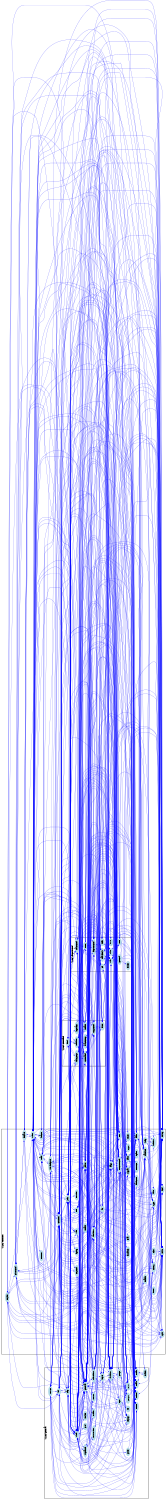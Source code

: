 /* ------------------------------------------------------------ */
/* created with bunch v3 */
/* Objective Function value = 1.0*/
/* ------------------------------------------------------------ */

digraph G {
size= "10,10";
rotate = 90;
subgraph cluster0 {
label = "(SS-L2):general";
color = black;
style = bold;

"signames"[label="signames",shape=ellipse,color=lightblue,fontcolor=black,style=filled];
"newversion"[label="newversion",shape=ellipse,color=lightblue,fontcolor=black,style=filled];
"endian"[label="endian",shape=ellipse,color=lightblue,fontcolor=black,style=filled];
"errno"[label="errno",shape=ellipse,color=lightblue,fontcolor=black,style=filled];
"source"[label="source",shape=ellipse,color=lightblue,fontcolor=black,style=filled];
"kill"[label="kill",shape=ellipse,color=lightblue,fontcolor=black,style=filled];
"trap"[label="trap",shape=ellipse,color=lightblue,fontcolor=black,style=filled];
"pwd"[label="pwd",shape=ellipse,color=lightblue,fontcolor=black,style=filled];
"shell"[label="shell",shape=ellipse,color=lightblue,fontcolor=black,style=filled];
"socket"[label="socket",shape=ellipse,color=lightblue,fontcolor=black,style=filled];
"let"[label="let",shape=ellipse,color=lightblue,fontcolor=black,style=filled];
"expr"[label="expr",shape=ellipse,color=lightblue,fontcolor=black,style=filled];
"setjmp"[label="setjmp",shape=ellipse,color=lightblue,fontcolor=black,style=filled];
"return"[label="return",shape=ellipse,color=lightblue,fontcolor=black,style=filled];
"break"[label="break",shape=ellipse,color=lightblue,fontcolor=black,style=filled];
"builtin"[label="builtin",shape=ellipse,color=lightblue,fontcolor=black,style=filled];
"getopt"[label="getopt",shape=ellipse,color=lightblue,fontcolor=black,style=filled];
"getopts"[label="getopts",shape=ellipse,color=lightblue,fontcolor=black,style=filled];
"general"[label="general",shape=ellipse,color=lightblue,fontcolor=black,style=filled];
"error"[label="error",shape=ellipse,color=lightblue,fontcolor=black,style=filled];
"stdlib"[label="stdlib",shape=ellipse,color=lightblue,fontcolor=black,style=filled];
"input"[label="input",shape=ellipse,color=lightblue,fontcolor=black,style=filled];
"variables"[label="variables",shape=ellipse,color=lightblue,fontcolor=black,style=filled];
"mkbuiltins"[label="mkbuiltins",shape=ellipse,color=lightblue,fontcolor=black,style=filled];
"unistd"[label="unistd",shape=ellipse,color=lightblue,fontcolor=black,style=filled];
"psize"[label="psize",shape=ellipse,color=lightblue,fontcolor=black,style=filled];
}
subgraph cluster1 {
label = "(SS-L2):dispose_cmd";
color = black;
style = bold;

"make_cmd"[label="make_cmd",shape=ellipse,color=lightblue,fontcolor=black,style=filled];
"exec"[label="exec",shape=ellipse,color=lightblue,fontcolor=black,style=filled];
"tilde"[label="tilde",shape=ellipse,color=lightblue,fontcolor=black,style=filled];
"cd"[label="cd",shape=ellipse,color=lightblue,fontcolor=black,style=filled];
"dispose_cmd"[label="dispose_cmd",shape=ellipse,color=lightblue,fontcolor=black,style=filled];
"shift"[label="shift",shape=ellipse,color=lightblue,fontcolor=black,style=filled];
"test"[label="test",shape=ellipse,color=lightblue,fontcolor=black,style=filled];
"stat"[label="stat",shape=ellipse,color=lightblue,fontcolor=black,style=filled];
"dirent"[label="dirent",shape=ellipse,color=lightblue,fontcolor=black,style=filled];
"getcwd"[label="getcwd",shape=ellipse,color=lightblue,fontcolor=black,style=filled];
"mailcheck"[label="mailcheck",shape=ellipse,color=lightblue,fontcolor=black,style=filled];
"time"[label="time",shape=ellipse,color=lightblue,fontcolor=black,style=filled];
}
subgraph cluster2 {
label = "(SS-L2):common";
color = black;
style = bold;

"fcntl"[label="fcntl",shape=ellipse,color=lightblue,fontcolor=black,style=filled];
"nojobs"[label="nojobs",shape=ellipse,color=lightblue,fontcolor=black,style=filled];
"print_cmd"[label="print_cmd",shape=ellipse,color=lightblue,fontcolor=black,style=filled];
"declare"[label="declare",shape=ellipse,color=lightblue,fontcolor=black,style=filled];
"read"[label="read",shape=ellipse,color=lightblue,fontcolor=black,style=filled];
"jobs"[label="jobs",shape=ellipse,color=lightblue,fontcolor=black,style=filled];
"wait"[label="wait",shape=ellipse,color=lightblue,fontcolor=black,style=filled];
"unwind_prot"[label="unwind_prot",shape=ellipse,color=lightblue,fontcolor=black,style=filled];
"termios"[label="termios",shape=ellipse,color=lightblue,fontcolor=black,style=filled];
"fg_bg"[label="fg_bg",shape=ellipse,color=lightblue,fontcolor=black,style=filled];
"siglist"[label="siglist",shape=ellipse,color=lightblue,fontcolor=black,style=filled];
"signal"[label="signal",shape=ellipse,color=lightblue,fontcolor=black,style=filled];
"braces"[label="braces",shape=ellipse,color=lightblue,fontcolor=black,style=filled];
"eval"[label="eval",shape=ellipse,color=lightblue,fontcolor=black,style=filled];
"externs"[label="externs",shape=ellipse,color=lightblue,fontcolor=black,style=filled];
"subst"[label="subst",shape=ellipse,color=lightblue,fontcolor=black,style=filled];
"fnmatch"[label="fnmatch",shape=ellipse,color=lightblue,fontcolor=black,style=filled];
"exit"[label="exit",shape=ellipse,color=lightblue,fontcolor=black,style=filled];
"parse"[label="parse",shape=ellipse,color=lightblue,fontcolor=black,style=filled];
"flags"[label="flags",shape=ellipse,color=lightblue,fontcolor=black,style=filled];
"set"[label="set",shape=ellipse,color=lightblue,fontcolor=black,style=filled];
"type"[label="type",shape=ellipse,color=lightblue,fontcolor=black,style=filled];
"alias"[label="alias",shape=ellipse,color=lightblue,fontcolor=black,style=filled];
"bashline"[label="bashline",shape=ellipse,color=lightblue,fontcolor=black,style=filled];
"execute_cmd"[label="execute_cmd",shape=ellipse,color=lightblue,fontcolor=black,style=filled];
"ctype"[label="ctype",shape=ellipse,color=lightblue,fontcolor=black,style=filled];
"fc"[label="fc",shape=ellipse,color=lightblue,fontcolor=black,style=filled];
"quit"[label="quit",shape=ellipse,color=lightblue,fontcolor=black,style=filled];
"bashhist"[label="bashhist",shape=ellipse,color=lightblue,fontcolor=black,style=filled];
"history"[label="history",shape=ellipse,color=lightblue,fontcolor=black,style=filled];
"string"[label="string",shape=ellipse,color=lightblue,fontcolor=black,style=filled];
"umask"[label="umask",shape=ellipse,color=lightblue,fontcolor=black,style=filled];
"common"[label="common",shape=ellipse,color=lightblue,fontcolor=black,style=filled];
"suspend"[label="suspend",shape=ellipse,color=lightblue,fontcolor=black,style=filled];
"resource"[label="resource",shape=ellipse,color=lightblue,fontcolor=black,style=filled];
"ulimit"[label="ulimit",shape=ellipse,color=lightblue,fontcolor=black,style=filled];
"hashcom"[label="hashcom",shape=ellipse,color=lightblue,fontcolor=black,style=filled];
"hash"[label="hash",shape=ellipse,color=lightblue,fontcolor=black,style=filled];
"echo"[label="echo",shape=ellipse,color=lightblue,fontcolor=black,style=filled];
"stdio"[label="stdio",shape=ellipse,color=lightblue,fontcolor=black,style=filled];
"times"[label="times",shape=ellipse,color=lightblue,fontcolor=black,style=filled];
"enable"[label="enable",shape=ellipse,color=lightblue,fontcolor=black,style=filled];
"builtins"[label="builtins",shape=ellipse,color=lightblue,fontcolor=black,style=filled];
"help"[label="help",shape=ellipse,color=lightblue,fontcolor=black,style=filled];
"libio"[label="libio",shape=ellipse,color=lightblue,fontcolor=black,style=filled];
}
subgraph cluster3 {
label = "(SS-L2):command";
color = black;
style = bold;

"keymaps"[label="keymaps",shape=ellipse,color=lightblue,fontcolor=black,style=filled];
"bind"[label="bind",shape=ellipse,color=lightblue,fontcolor=black,style=filled];
"readline"[label="readline",shape=ellipse,color=lightblue,fontcolor=black,style=filled];
"bracecomp"[label="bracecomp",shape=ellipse,color=lightblue,fontcolor=black,style=filled];
"bashgetopt"[label="bashgetopt",shape=ellipse,color=lightblue,fontcolor=black,style=filled];
"setattr"[label="setattr",shape=ellipse,color=lightblue,fontcolor=black,style=filled];
"bison"[label="bison",shape=ellipse,color=lightblue,fontcolor=black,style=filled];
"command"[label="command",shape=ellipse,color=lightblue,fontcolor=black,style=filled];
"copy_cmd"[label="copy_cmd",shape=ellipse,color=lightblue,fontcolor=black,style=filled];
}
"endian" -> "string" [color=blue,font=6];
"endian" -> "signames" [color=blue,font=6];
"endian" -> "stdio" [color=blue,font=6];
"stat" -> "source" [color=blue,font=6];
"stat" -> "mkbuiltins" [color=blue,font=6];
"stat" -> "bashline" [color=blue,font=6];
"stat" -> "getcwd" [color=blue,font=6];
"stat" -> "execute_cmd" [color=blue,font=6];
"stat" -> "shell" [color=blue,font=6];
"stat" -> "history" [color=blue,font=6];
"stat" -> "test" [color=blue,font=6];
"stat" -> "input" [color=blue,font=6];
"stat" -> "mailcheck" [color=blue,font=6];
"stat" -> "newversion" [color=blue,font=6];
"stat" -> "bashhist" [color=blue,font=6];
"nojobs" -> "fcntl" [color=blue,font=6];
"nojobs" -> "print_cmd" [color=blue,font=6];
"nojobs" -> "general" [color=blue,font=6];
"nojobs" -> "unistd" [color=blue,font=6];
"nojobs" -> "jobs" [color=blue,font=6];
"nojobs" -> "wait" [color=blue,font=6];
"nojobs" -> "execute_cmd" [color=blue,font=6];
"nojobs" -> "string" [color=blue,font=6];
"nojobs" -> "kill" [color=blue,font=6];
"nojobs" -> "signal" [color=blue,font=6];
"nojobs" -> "subst" [color=blue,font=6];
"declare" -> "general" [color=blue,font=6];
"declare" -> "string" [color=blue,font=6];
"declare" -> "print_cmd" [color=blue,font=6];
"declare" -> "common" [color=blue,font=6];
"declare" -> "subst" [color=blue,font=6];
"declare" -> "stdlib" [color=blue,font=6];
"declare" -> "stdio" [color=blue,font=6];
"declare" -> "variables" [color=blue,font=6];
"return" -> "setjmp" [color=blue,font=6];
"return" -> "common" [color=blue,font=6];
"break" -> "execute_cmd" [color=blue,font=6];
"break" -> "common" [color=blue,font=6];
"break" -> "builtin" [color=blue,font=6];
"subst" -> "eval" [color=blue,font=6];
"subst" -> "bashline" [color=blue,font=6];
"subst" -> "readline" [color=blue,font=6];
"subst" -> "declare" [color=blue,font=6];
"subst" -> "bind" [color=blue,font=6];
"subst" -> "stdio" [color=blue,font=6];
"subst" -> "shell" [color=blue,font=6];
"subst" -> "dispose_cmd" [color=blue,font=6];
"subst" -> "unistd" [color=blue,font=6];
"subst" -> "tilde" [color=blue,font=6];
"subst" -> "getopts" [color=blue,font=6];
"subst" -> "fnmatch" [color=blue,font=6];
"subst" -> "execute_cmd" [color=blue,font=6];
"subst" -> "string" [color=blue,font=6];
"subst" -> "history" [color=blue,font=6];
"subst" -> "command" [color=blue,font=6];
"subst" -> "make_cmd" [color=blue,font=6];
"subst" -> "setjmp" [color=blue,font=6];
"subst" -> "variables" [color=blue,font=6];
"subst" -> "signal" [color=blue,font=6];
"subst" -> "flags" [color=blue,font=6];
"subst" -> "parse" [color=blue,font=6];
"subst" -> "kill" [color=blue,font=6];
"subst" -> "read" [color=blue,font=6];
"subst" -> "common" [color=blue,font=6];
"subst" -> "jobs" [color=blue,font=6];
"subst" -> "mailcheck" [color=blue,font=6];
"subst" -> "set" [color=blue,font=6];
"subst" -> "break" [color=blue,font=6];
"subst" -> "getopt" [color=blue,font=6];
"subst" -> "error" [color=blue,font=6];
"subst" -> "braces" [color=blue,font=6];
"subst" -> "trap" [color=blue,font=6];
"subst" -> "externs" [color=blue,font=6];
"subst" -> "bashhist" [color=blue,font=6];
"subst" -> "copy_cmd" [color=blue,font=6];
"subst" -> "general" [color=blue,font=6];
"subst" -> "alias" [color=blue,font=6];
"subst" -> "expr" [color=blue,font=6];
"subst" -> "hash" [color=blue,font=6];
"subst" -> "stdlib" [color=blue,font=6];
"subst" -> "errno" [color=blue,font=6];
"subst" -> "setattr" [color=blue,font=6];
"fg_bg" -> "jobs" [color=blue,font=6];
"fg_bg" -> "common" [color=blue,font=6];
"fg_bg" -> "signal" [color=blue,font=6];
"bracecomp" -> "readline" [color=blue,font=6];
"bracecomp" -> "general" [color=blue,font=6];
"bracecomp" -> "string" [color=blue,font=6];
"bracecomp" -> "stdlib" [color=blue,font=6];
"echo" -> "string" [color=blue,font=6];
"echo" -> "stdio" [color=blue,font=6];
"bison" -> "stdio" [color=blue,font=6];
"bison" -> "general" [color=blue,font=6];
"bison" -> "command" [color=blue,font=6];
"bison" -> "parse" [color=blue,font=6];
"bison" -> "alias" [color=blue,font=6];
"bison" -> "shell" [color=blue,font=6];
"bison" -> "kill" [color=blue,font=6];
"bison" -> "copy_cmd" [color=blue,font=6];
"bison" -> "make_cmd" [color=blue,font=6];
"bison" -> "stdlib" [color=blue,font=6];
"signal" -> "general" [color=blue,font=6];
"signal" -> "siglist" [color=blue,font=6];
"expr" -> "stdio" [color=blue,font=6];
"expr" -> "general" [color=blue,font=6];
"expr" -> "break" [color=blue,font=6];
"expr" -> "let" [color=blue,font=6];
"expr" -> "setjmp" [color=blue,font=6];
"expr" -> "string" [color=blue,font=6];
"expr" -> "shell" [color=blue,font=6];
"expr" -> "error" [color=blue,font=6];
"expr" -> "subst" [color=blue,font=6];
"expr" -> "stdlib" [color=blue,font=6];
"expr" -> "variables" [color=blue,font=6];
"getcwd" -> "string" [color=blue,font=6];
"getcwd" -> "errno" [color=blue,font=6];
"getcwd" -> "stat" [color=blue,font=6];
"getcwd" -> "stdlib" [color=blue,font=6];
"getcwd" -> "dirent" [color=blue,font=6];
"trap" -> "read" [color=blue,font=6];
"trap" -> "stdio" [color=blue,font=6];
"trap" -> "general" [color=blue,font=6];
"trap" -> "quit" [color=blue,font=6];
"trap" -> "setjmp" [color=blue,font=6];
"trap" -> "alias" [color=blue,font=6];
"trap" -> "string" [color=blue,font=6];
"trap" -> "shell" [color=blue,font=6];
"trap" -> "common" [color=blue,font=6];
"trap" -> "kill" [color=blue,font=6];
"trap" -> "signames" [color=blue,font=6];
"trap" -> "error" [color=blue,font=6];
"trap" -> "signal" [color=blue,font=6];
"trap" -> "stdlib" [color=blue,font=6];
"bashgetopt" -> "jobs" [color=blue,font=6];
"bashgetopt" -> "string" [color=blue,font=6];
"bashgetopt" -> "common" [color=blue,font=6];
"bashgetopt" -> "setattr" [color=blue,font=6];
"bashgetopt" -> "command" [color=blue,font=6];
"bashgetopt" -> "bind" [color=blue,font=6];
"bashgetopt" -> "set" [color=blue,font=6];
"braces" -> "general" [color=blue,font=6];
"braces" -> "string" [color=blue,font=6];
"braces" -> "subst" [color=blue,font=6];
"braces" -> "stdlib" [color=blue,font=6];
"exit" -> "stdio" [color=blue,font=6];
"exit" -> "break" [color=blue,font=6];
"exit" -> "parse" [color=blue,font=6];
"exit" -> "jobs" [color=blue,font=6];
"exit" -> "alias" [color=blue,font=6];
"exit" -> "execute_cmd" [color=blue,font=6];
"exit" -> "setjmp" [color=blue,font=6];
"exit" -> "shell" [color=blue,font=6];
"exit" -> "common" [color=blue,font=6];
"flags" -> "jobs" [color=blue,font=6];
"flags" -> "unistd" [color=blue,font=6];
"flags" -> "general" [color=blue,font=6];
"flags" -> "execute_cmd" [color=blue,font=6];
"flags" -> "shell" [color=blue,font=6];
"flags" -> "subst" [color=blue,font=6];
"flags" -> "variables" [color=blue,font=6];
"flags" -> "set" [color=blue,font=6];
"copy_cmd" -> "general" [color=blue,font=6];
"copy_cmd" -> "exec" [color=blue,font=6];
"copy_cmd" -> "command" [color=blue,font=6];
"copy_cmd" -> "jobs" [color=blue,font=6];
"copy_cmd" -> "execute_cmd" [color=blue,font=6];
"copy_cmd" -> "string" [color=blue,font=6];
"copy_cmd" -> "common" [color=blue,font=6];
"copy_cmd" -> "bison" [color=blue,font=6];
"copy_cmd" -> "subst" [color=blue,font=6];
"copy_cmd" -> "variables" [color=blue,font=6];
"execute_cmd" -> "eval" [color=blue,font=6];
"execute_cmd" -> "bashline" [color=blue,font=6];
"execute_cmd" -> "input" [color=blue,font=6];
"execute_cmd" -> "unwind_prot" [color=blue,font=6];
"execute_cmd" -> "exit" [color=blue,font=6];
"execute_cmd" -> "stdio" [color=blue,font=6];
"execute_cmd" -> "shell" [color=blue,font=6];
"execute_cmd" -> "dispose_cmd" [color=blue,font=6];
"execute_cmd" -> "tilde" [color=blue,font=6];
"execute_cmd" -> "unistd" [color=blue,font=6];
"execute_cmd" -> "test" [color=blue,font=6];
"execute_cmd" -> "fnmatch" [color=blue,font=6];
"execute_cmd" -> "string" [color=blue,font=6];
"execute_cmd" -> "command" [color=blue,font=6];
"execute_cmd" -> "make_cmd" [color=blue,font=6];
"execute_cmd" -> "setjmp" [color=blue,font=6];
"execute_cmd" -> "variables" [color=blue,font=6];
"execute_cmd" -> "quit" [color=blue,font=6];
"execute_cmd" -> "signal" [color=blue,font=6];
"execute_cmd" -> "flags" [color=blue,font=6];
"execute_cmd" -> "kill" [color=blue,font=6];
"execute_cmd" -> "read" [color=blue,font=6];
"execute_cmd" -> "source" [color=blue,font=6];
"execute_cmd" -> "common" [color=blue,font=6];
"execute_cmd" -> "subst" [color=blue,font=6];
"execute_cmd" -> "jobs" [color=blue,font=6];
"execute_cmd" -> "mailcheck" [color=blue,font=6];
"execute_cmd" -> "break" [color=blue,font=6];
"execute_cmd" -> "error" [color=blue,font=6];
"execute_cmd" -> "exec" [color=blue,font=6];
"execute_cmd" -> "trap" [color=blue,font=6];
"execute_cmd" -> "resource" [color=blue,font=6];
"execute_cmd" -> "copy_cmd" [color=blue,font=6];
"execute_cmd" -> "general" [color=blue,font=6];
"execute_cmd" -> "libio" [color=blue,font=6];
"execute_cmd" -> "alias" [color=blue,font=6];
"execute_cmd" -> "ulimit" [color=blue,font=6];
"execute_cmd" -> "hash" [color=blue,font=6];
"execute_cmd" -> "stdlib" [color=blue,font=6];
"execute_cmd" -> "print_cmd" [color=blue,font=6];
"execute_cmd" -> "nojobs" [color=blue,font=6];
"execute_cmd" -> "errno" [color=blue,font=6];
"execute_cmd" -> "stat" [color=blue,font=6];
"execute_cmd" -> "return" [color=blue,font=6];
"execute_cmd" -> "ctype" [color=blue,font=6];
"execute_cmd" -> "fcntl" [color=blue,font=6];
"execute_cmd" -> "type" [color=blue,font=6];
"psize" -> "unistd" [color=blue,font=6];
"psize" -> "stdlib" [color=blue,font=6];
"psize" -> "stdio" [color=blue,font=6];
"make_cmd" -> "general" [color=blue,font=6];
"make_cmd" -> "cd" [color=blue,font=6];
"make_cmd" -> "exec" [color=blue,font=6];
"make_cmd" -> "parse" [color=blue,font=6];
"make_cmd" -> "execute_cmd" [color=blue,font=6];
"make_cmd" -> "string" [color=blue,font=6];
"make_cmd" -> "shell" [color=blue,font=6];
"make_cmd" -> "error" [color=blue,font=6];
"make_cmd" -> "copy_cmd" [color=blue,font=6];
"make_cmd" -> "bison" [color=blue,font=6];
"make_cmd" -> "subst" [color=blue,font=6];
"make_cmd" -> "stdlib" [color=blue,font=6];
"make_cmd" -> "variables" [color=blue,font=6];
"signames" -> "endian" [color=blue,font=6];
"signames" -> "stdlib" [color=blue,font=6];
"signames" -> "stdio" [color=blue,font=6];
"signames" -> "newversion" [color=blue,font=6];
"common" -> "eval" [color=blue,font=6];
"common" -> "bashline" [color=blue,font=6];
"common" -> "input" [color=blue,font=6];
"common" -> "unwind_prot" [color=blue,font=6];
"common" -> "exit" [color=blue,font=6];
"common" -> "wait" [color=blue,font=6];
"common" -> "stdio" [color=blue,font=6];
"common" -> "shell" [color=blue,font=6];
"common" -> "dispose_cmd" [color=blue,font=6];
"common" -> "enable" [color=blue,font=6];
"common" -> "execute_cmd" [color=blue,font=6];
"common" -> "string" [color=blue,font=6];
"common" -> "history" [color=blue,font=6];
"common" -> "command" [color=blue,font=6];
"common" -> "fg_bg" [color=blue,font=6];
"common" -> "setjmp" [color=blue,font=6];
"common" -> "variables" [color=blue,font=6];
"common" -> "quit" [color=blue,font=6];
"common" -> "flags" [color=blue,font=6];
"common" -> "parse" [color=blue,font=6];
"common" -> "builtin" [color=blue,font=6];
"common" -> "kill" [color=blue,font=6];
"common" -> "read" [color=blue,font=6];
"common" -> "source" [color=blue,font=6];
"common" -> "subst" [color=blue,font=6];
"common" -> "bashgetopt" [color=blue,font=6];
"common" -> "jobs" [color=blue,font=6];
"common" -> "set" [color=blue,font=6];
"common" -> "break" [color=blue,font=6];
"common" -> "error" [color=blue,font=6];
"common" -> "suspend" [color=blue,font=6];
"common" -> "shift" [color=blue,font=6];
"common" -> "trap" [color=blue,font=6];
"common" -> "bashhist" [color=blue,font=6];
"common" -> "copy_cmd" [color=blue,font=6];
"common" -> "cd" [color=blue,font=6];
"common" -> "fc" [color=blue,font=6];
"common" -> "hashcom" [color=blue,font=6];
"common" -> "general" [color=blue,font=6];
"common" -> "alias" [color=blue,font=6];
"common" -> "ulimit" [color=blue,font=6];
"common" -> "umask" [color=blue,font=6];
"common" -> "hash" [color=blue,font=6];
"common" -> "print_cmd" [color=blue,font=6];
"common" -> "stdlib" [color=blue,font=6];
"common" -> "return" [color=blue,font=6];
"common" -> "builtins" [color=blue,font=6];
"common" -> "setattr" [color=blue,font=6];
"common" -> "type" [color=blue,font=6];
"print_cmd" -> "unwind_prot" [color=blue,font=6];
"print_cmd" -> "stdio" [color=blue,font=6];
"print_cmd" -> "general" [color=blue,font=6];
"print_cmd" -> "declare" [color=blue,font=6];
"print_cmd" -> "execute_cmd" [color=blue,font=6];
"print_cmd" -> "string" [color=blue,font=6];
"print_cmd" -> "common" [color=blue,font=6];
"print_cmd" -> "type" [color=blue,font=6];
"print_cmd" -> "error" [color=blue,font=6];
"print_cmd" -> "stdlib" [color=blue,font=6];
"print_cmd" -> "variables" [color=blue,font=6];
"suspend" -> "jobs" [color=blue,font=6];
"suspend" -> "general" [color=blue,font=6];
"suspend" -> "string" [color=blue,font=6];
"suspend" -> "shell" [color=blue,font=6];
"suspend" -> "common" [color=blue,font=6];
"suspend" -> "signal" [color=blue,font=6];
"set" -> "stdio" [color=blue,font=6];
"set" -> "general" [color=blue,font=6];
"set" -> "flags" [color=blue,font=6];
"set" -> "readline" [color=blue,font=6];
"set" -> "parse" [color=blue,font=6];
"set" -> "alias" [color=blue,font=6];
"set" -> "string" [color=blue,font=6];
"set" -> "shell" [color=blue,font=6];
"set" -> "common" [color=blue,font=6];
"set" -> "bind" [color=blue,font=6];
"set" -> "kill" [color=blue,font=6];
"set" -> "subst" [color=blue,font=6];
"set" -> "stdlib" [color=blue,font=6];
"set" -> "bashgetopt" [color=blue,font=6];
"set" -> "variables" [color=blue,font=6];
"newversion" -> "string" [color=blue,font=6];
"newversion" -> "stdlib" [color=blue,font=6];
"newversion" -> "stdio" [color=blue,font=6];
"newversion" -> "signames" [color=blue,font=6];
"cd" -> "stdio" [color=blue,font=6];
"cd" -> "errno" [color=blue,font=6];
"cd" -> "general" [color=blue,font=6];
"cd" -> "flags" [color=blue,font=6];
"cd" -> "unistd" [color=blue,font=6];
"cd" -> "string" [color=blue,font=6];
"cd" -> "common" [color=blue,font=6];
"cd" -> "make_cmd" [color=blue,font=6];
"cd" -> "error" [color=blue,font=6];
"cd" -> "stdlib" [color=blue,font=6];
"cd" -> "tilde" [color=blue,font=6];
"cd" -> "dispose_cmd" [color=blue,font=6];
"cd" -> "variables" [color=blue,font=6];
"kill" -> "stdio" [color=blue,font=6];
"kill" -> "errno" [color=blue,font=6];
"kill" -> "general" [color=blue,font=6];
"kill" -> "jobs" [color=blue,font=6];
"kill" -> "alias" [color=blue,font=6];
"kill" -> "string" [color=blue,font=6];
"kill" -> "common" [color=blue,font=6];
"kill" -> "signal" [color=blue,font=6];
"kill" -> "subst" [color=blue,font=6];
"kill" -> "stdlib" [color=blue,font=6];
"kill" -> "set" [color=blue,font=6];
"kill" -> "trap" [color=blue,font=6];
"kill" -> "variables" [color=blue,font=6];
"dispose_cmd" -> "shift" [color=blue,font=6];
"dispose_cmd" -> "cd" [color=blue,font=6];
"dispose_cmd" -> "exec" [color=blue,font=6];
"dispose_cmd" -> "parse" [color=blue,font=6];
"dispose_cmd" -> "bashline" [color=blue,font=6];
"dispose_cmd" -> "jobs" [color=blue,font=6];
"dispose_cmd" -> "execute_cmd" [color=blue,font=6];
"dispose_cmd" -> "shell" [color=blue,font=6];
"dispose_cmd" -> "common" [color=blue,font=6];
"dispose_cmd" -> "error" [color=blue,font=6];
"dispose_cmd" -> "subst" [color=blue,font=6];
"dispose_cmd" -> "stdlib" [color=blue,font=6];
"dispose_cmd" -> "mailcheck" [color=blue,font=6];
"dispose_cmd" -> "variables" [color=blue,font=6];
"enable" -> "string" [color=blue,font=6];
"enable" -> "common" [color=blue,font=6];
"enable" -> "stdio" [color=blue,font=6];
"enable" -> "builtins" [color=blue,font=6];
"wait" -> "jobs" [color=blue,font=6];
"wait" -> "general" [color=blue,font=6];
"wait" -> "unwind_prot" [color=blue,font=6];
"wait" -> "common" [color=blue,font=6];
"wait" -> "stdlib" [color=blue,font=6];
"wait" -> "signal" [color=blue,font=6];
"wait" -> "read" [color=blue,font=6];
"help" -> "quit" [color=blue,font=6];
"help" -> "string" [color=blue,font=6];
"help" -> "shell" [color=blue,font=6];
"help" -> "libio" [color=blue,font=6];
"help" -> "stdio" [color=blue,font=6];
"help" -> "builtins" [color=blue,font=6];
"general" -> "bashline" [color=blue,font=6];
"general" -> "input" [color=blue,font=6];
"general" -> "declare" [color=blue,font=6];
"general" -> "bind" [color=blue,font=6];
"general" -> "stdio" [color=blue,font=6];
"general" -> "wait" [color=blue,font=6];
"general" -> "shell" [color=blue,font=6];
"general" -> "unistd" [color=blue,font=6];
"general" -> "tilde" [color=blue,font=6];
"general" -> "test" [color=blue,font=6];
"general" -> "mkbuiltins" [color=blue,font=6];
"general" -> "execute_cmd" [color=blue,font=6];
"general" -> "string" [color=blue,font=6];
"general" -> "make_cmd" [color=blue,font=6];
"general" -> "variables" [color=blue,font=6];
"general" -> "signal" [color=blue,font=6];
"general" -> "parse" [color=blue,font=6];
"general" -> "kill" [color=blue,font=6];
"general" -> "read" [color=blue,font=6];
"general" -> "bracecomp" [color=blue,font=6];
"general" -> "common" [color=blue,font=6];
"general" -> "subst" [color=blue,font=6];
"general" -> "jobs" [color=blue,font=6];
"general" -> "mailcheck" [color=blue,font=6];
"general" -> "set" [color=blue,font=6];
"general" -> "error" [color=blue,font=6];
"general" -> "suspend" [color=blue,font=6];
"general" -> "shift" [color=blue,font=6];
"general" -> "braces" [color=blue,font=6];
"general" -> "exec" [color=blue,font=6];
"general" -> "bison" [color=blue,font=6];
"general" -> "trap" [color=blue,font=6];
"general" -> "bashhist" [color=blue,font=6];
"general" -> "copy_cmd" [color=blue,font=6];
"general" -> "cd" [color=blue,font=6];
"general" -> "fc" [color=blue,font=6];
"general" -> "alias" [color=blue,font=6];
"general" -> "expr" [color=blue,font=6];
"general" -> "ulimit" [color=blue,font=6];
"general" -> "hash" [color=blue,font=6];
"general" -> "stdlib" [color=blue,font=6];
"general" -> "print_cmd" [color=blue,font=6];
"general" -> "nojobs" [color=blue,font=6];
"general" -> "errno" [color=blue,font=6];
"general" -> "ctype" [color=blue,font=6];
"general" -> "return" [color=blue,font=6];
"general" -> "setattr" [color=blue,font=6];
"general" -> "fcntl" [color=blue,font=6];
"general" -> "type" [color=blue,font=6];
"times" -> "stdio" [color=blue,font=6];
"hash" -> "stdio" [color=blue,font=6];
"hash" -> "general" [color=blue,font=6];
"hash" -> "flags" [color=blue,font=6];
"hash" -> "hashcom" [color=blue,font=6];
"hash" -> "alias" [color=blue,font=6];
"hash" -> "execute_cmd" [color=blue,font=6];
"hash" -> "string" [color=blue,font=6];
"hash" -> "common" [color=blue,font=6];
"hash" -> "subst" [color=blue,font=6];
"hash" -> "stdlib" [color=blue,font=6];
"hash" -> "variables" [color=blue,font=6];
"builtin" -> "break" [color=blue,font=6];
"builtin" -> "common" [color=blue,font=6];
"command" -> "unwind_prot" [color=blue,font=6];
"command" -> "general" [color=blue,font=6];
"command" -> "unistd" [color=blue,font=6];
"command" -> "string" [color=blue,font=6];
"command" -> "common" [color=blue,font=6];
"command" -> "copy_cmd" [color=blue,font=6];
"command" -> "make_cmd" [color=blue,font=6];
"command" -> "bison" [color=blue,font=6];
"command" -> "bashgetopt" [color=blue,font=6];
"command" -> "stdlib" [color=blue,font=6];
"command" -> "dispose_cmd" [color=blue,font=6];
"command" -> "variables" [color=blue,font=6];
"getopts" -> "general" [color=blue,font=6];
"getopts" -> "shell" [color=blue,font=6];
"getopts" -> "subst" [color=blue,font=6];
"getopts" -> "common" [color=blue,font=6];
"getopts" -> "break" [color=blue,font=6];
"getopts" -> "stdlib" [color=blue,font=6];
"getopts" -> "getopt" [color=blue,font=6];
"getopts" -> "variables" [color=blue,font=6];
"type" -> "stdio" [color=blue,font=6];
"type" -> "print_cmd" [color=blue,font=6];
"type" -> "general" [color=blue,font=6];
"type" -> "parse" [color=blue,font=6];
"type" -> "alias" [color=blue,font=6];
"type" -> "execute_cmd" [color=blue,font=6];
"type" -> "string" [color=blue,font=6];
"type" -> "common" [color=blue,font=6];
"type" -> "stdlib" [color=blue,font=6];
"type" -> "variables" [color=blue,font=6];
"umask" -> "string" [color=blue,font=6];
"umask" -> "stat" [color=blue,font=6];
"umask" -> "common" [color=blue,font=6];
"umask" -> "stdio" [color=blue,font=6];
"read" -> "unwind_prot" [color=blue,font=6];
"read" -> "stdio" [color=blue,font=6];
"read" -> "general" [color=blue,font=6];
"read" -> "libio" [color=blue,font=6];
"read" -> "unistd" [color=blue,font=6];
"read" -> "string" [color=blue,font=6];
"read" -> "common" [color=blue,font=6];
"read" -> "subst" [color=blue,font=6];
"read" -> "stdlib" [color=blue,font=6];
"read" -> "variables" [color=blue,font=6];
"history" -> "stdio" [color=blue,font=6];
"history" -> "fcntl" [color=blue,font=6];
"history" -> "unistd" [color=blue,font=6];
"history" -> "quit" [color=blue,font=6];
"history" -> "stat" [color=blue,font=6];
"history" -> "string" [color=blue,font=6];
"history" -> "shell" [color=blue,font=6];
"history" -> "common" [color=blue,font=6];
"history" -> "subst" [color=blue,font=6];
"history" -> "variables" [color=blue,font=6];
"history" -> "bashhist" [color=blue,font=6];
"variables" -> "string" [color=blue,font=6];
"variables" -> "copy_cmd" [color=blue,font=6];
"variables" -> "hash" [color=blue,font=6];
"variables" -> "expr" [color=blue,font=6];
"variables" -> "command" [color=blue,font=6];
"variables" -> "type" [color=blue,font=6];
"variables" -> "mailcheck" [color=blue,font=6];
"variables" -> "bashhist" [color=blue,font=6];
"variables" -> "getopt" [color=blue,font=6];
"variables" -> "subst" [color=blue,font=6];
"variables" -> "flags" [color=blue,font=6];
"variables" -> "time" [color=blue,font=6];
"variables" -> "general" [color=blue,font=6];
"variables" -> "bashline" [color=blue,font=6];
"variables" -> "kill" [color=blue,font=6];
"variables" -> "set" [color=blue,font=6];
"variables" -> "common" [color=blue,font=6];
"variables" -> "cd" [color=blue,font=6];
"variables" -> "parse" [color=blue,font=6];
"variables" -> "dispose_cmd" [color=blue,font=6];
"variables" -> "exit" [color=blue,font=6];
"variables" -> "setattr" [color=blue,font=6];
"variables" -> "error" [color=blue,font=6];
"variables" -> "read" [color=blue,font=6];
"variables" -> "shift" [color=blue,font=6];
"variables" -> "shell" [color=blue,font=6];
"variables" -> "getopts" [color=blue,font=6];
"variables" -> "tilde" [color=blue,font=6];
"variables" -> "unistd" [color=blue,font=6];
"variables" -> "declare" [color=blue,font=6];
"variables" -> "stdio" [color=blue,font=6];
"variables" -> "print_cmd" [color=blue,font=6];
"variables" -> "stdlib" [color=blue,font=6];
"variables" -> "execute_cmd" [color=blue,font=6];
"ulimit" -> "general" [color=blue,font=6];
"ulimit" -> "string" [color=blue,font=6];
"ulimit" -> "execute_cmd" [color=blue,font=6];
"ulimit" -> "shell" [color=blue,font=6];
"ulimit" -> "errno" [color=blue,font=6];
"ulimit" -> "common" [color=blue,font=6];
"ulimit" -> "resource" [color=blue,font=6];
"ulimit" -> "stdio" [color=blue,font=6];
"shift" -> "general" [color=blue,font=6];
"shift" -> "dispose_cmd" [color=blue,font=6];
"shift" -> "string" [color=blue,font=6];
"shift" -> "shell" [color=blue,font=6];
"shift" -> "common" [color=blue,font=6];
"shift" -> "subst" [color=blue,font=6];
"shift" -> "stdlib" [color=blue,font=6];
"shift" -> "variables" [color=blue,font=6];
"test" -> "stdio" [color=blue,font=6];
"test" -> "general" [color=blue,font=6];
"test" -> "errno" [color=blue,font=6];
"test" -> "unistd" [color=blue,font=6];
"test" -> "break" [color=blue,font=6];
"test" -> "stat" [color=blue,font=6];
"test" -> "execute_cmd" [color=blue,font=6];
"test" -> "setjmp" [color=blue,font=6];
"test" -> "string" [color=blue,font=6];
"test" -> "shell" [color=blue,font=6];
"test" -> "common" [color=blue,font=6];
"let" -> "common" [color=blue,font=6];
"let" -> "expr" [color=blue,font=6];
"eval" -> "common" [color=blue,font=6];
"eval" -> "subst" [color=blue,font=6];
"readline" -> "bashline" [color=blue,font=6];
"readline" -> "bracecomp" [color=blue,font=6];
"readline" -> "stdio" [color=blue,font=6];
"readline" -> "variables" [color=blue,font=6];
"readline" -> "bind" [color=blue,font=6];
"parse" -> "string" [color=blue,font=6];
"parse" -> "copy_cmd" [color=blue,font=6];
"parse" -> "jobs" [color=blue,font=6];
"parse" -> "bison" [color=blue,font=6];
"parse" -> "type" [color=blue,font=6];
"parse" -> "bashhist" [color=blue,font=6];
"parse" -> "mailcheck" [color=blue,font=6];
"parse" -> "subst" [color=blue,font=6];
"parse" -> "flags" [color=blue,font=6];
"parse" -> "time" [color=blue,font=6];
"parse" -> "variables" [color=blue,font=6];
"parse" -> "readline" [color=blue,font=6];
"parse" -> "general" [color=blue,font=6];
"parse" -> "make_cmd" [color=blue,font=6];
"parse" -> "kill" [color=blue,font=6];
"parse" -> "input" [color=blue,font=6];
"parse" -> "common" [color=blue,font=6];
"parse" -> "alias" [color=blue,font=6];
"parse" -> "dispose_cmd" [color=blue,font=6];
"parse" -> "exit" [color=blue,font=6];
"parse" -> "error" [color=blue,font=6];
"parse" -> "read" [color=blue,font=6];
"parse" -> "shell" [color=blue,font=6];
"parse" -> "quit" [color=blue,font=6];
"parse" -> "unistd" [color=blue,font=6];
"parse" -> "stdio" [color=blue,font=6];
"parse" -> "trap" [color=blue,font=6];
"parse" -> "stdlib" [color=blue,font=6];
"parse" -> "bind" [color=blue,font=6];
"tilde" -> "general" [color=blue,font=6];
"siglist" -> "general" [color=blue,font=6];
"siglist" -> "signal" [color=blue,font=6];
"siglist" -> "stdio" [color=blue,font=6];
"error" -> "mkbuiltins" [color=blue,font=6];
"error" -> "stdio" [color=blue,font=6];
"error" -> "errno" [color=blue,font=6];
"error" -> "general" [color=blue,font=6];
"error" -> "flags" [color=blue,font=6];
"error" -> "unistd" [color=blue,font=6];
"error" -> "parse" [color=blue,font=6];
"error" -> "string" [color=blue,font=6];
"error" -> "shell" [color=blue,font=6];
"error" -> "common" [color=blue,font=6];
"error" -> "stdlib" [color=blue,font=6];
"error" -> "variables" [color=blue,font=6];
"error" -> "bashhist" [color=blue,font=6];
"mailcheck" -> "stdio" [color=blue,font=6];
"mailcheck" -> "general" [color=blue,font=6];
"mailcheck" -> "time" [color=blue,font=6];
"mailcheck" -> "stat" [color=blue,font=6];
"mailcheck" -> "execute_cmd" [color=blue,font=6];
"mailcheck" -> "string" [color=blue,font=6];
"mailcheck" -> "shell" [color=blue,font=6];
"mailcheck" -> "subst" [color=blue,font=6];
"mailcheck" -> "stdlib" [color=blue,font=6];
"mailcheck" -> "dispose_cmd" [color=blue,font=6];
"mailcheck" -> "variables" [color=blue,font=6];
"jobs" -> "string" [color=blue,font=6];
"jobs" -> "break" [color=blue,font=6];
"jobs" -> "copy_cmd" [color=blue,font=6];
"jobs" -> "nojobs" [color=blue,font=6];
"jobs" -> "command" [color=blue,font=6];
"jobs" -> "subst" [color=blue,font=6];
"jobs" -> "flags" [color=blue,font=6];
"jobs" -> "variables" [color=blue,font=6];
"jobs" -> "unwind_prot" [color=blue,font=6];
"jobs" -> "general" [color=blue,font=6];
"jobs" -> "errno" [color=blue,font=6];
"jobs" -> "make_cmd" [color=blue,font=6];
"jobs" -> "input" [color=blue,font=6];
"jobs" -> "kill" [color=blue,font=6];
"jobs" -> "common" [color=blue,font=6];
"jobs" -> "alias" [color=blue,font=6];
"jobs" -> "dispose_cmd" [color=blue,font=6];
"jobs" -> "wait" [color=blue,font=6];
"jobs" -> "bashgetopt" [color=blue,font=6];
"jobs" -> "exit" [color=blue,font=6];
"jobs" -> "fcntl" [color=blue,font=6];
"jobs" -> "error" [color=blue,font=6];
"jobs" -> "read" [color=blue,font=6];
"jobs" -> "suspend" [color=blue,font=6];
"jobs" -> "shell" [color=blue,font=6];
"jobs" -> "signal" [color=blue,font=6];
"jobs" -> "quit" [color=blue,font=6];
"jobs" -> "termios" [color=blue,font=6];
"jobs" -> "unistd" [color=blue,font=6];
"jobs" -> "stdio" [color=blue,font=6];
"jobs" -> "trap" [color=blue,font=6];
"jobs" -> "stdlib" [color=blue,font=6];
"jobs" -> "execute_cmd" [color=blue,font=6];
"jobs" -> "fg_bg" [color=blue,font=6];
"shell" -> "socket" [color=blue,font=6];
"shell" -> "input" [color=blue,font=6];
"shell" -> "unwind_prot" [color=blue,font=6];
"shell" -> "newversion" [color=blue,font=6];
"shell" -> "endian" [color=blue,font=6];
"shell" -> "bind" [color=blue,font=6];
"shell" -> "stdio" [color=blue,font=6];
"shell" -> "dispose_cmd" [color=blue,font=6];
"shell" -> "pwd" [color=blue,font=6];
"shell" -> "unistd" [color=blue,font=6];
"shell" -> "tilde" [color=blue,font=6];
"shell" -> "mkbuiltins" [color=blue,font=6];
"shell" -> "execute_cmd" [color=blue,font=6];
"shell" -> "string" [color=blue,font=6];
"shell" -> "command" [color=blue,font=6];
"shell" -> "make_cmd" [color=blue,font=6];
"shell" -> "setjmp" [color=blue,font=6];
"shell" -> "variables" [color=blue,font=6];
"shell" -> "quit" [color=blue,font=6];
"shell" -> "signames" [color=blue,font=6];
"shell" -> "flags" [color=blue,font=6];
"shell" -> "signal" [color=blue,font=6];
"shell" -> "parse" [color=blue,font=6];
"shell" -> "kill" [color=blue,font=6];
"shell" -> "read" [color=blue,font=6];
"shell" -> "common" [color=blue,font=6];
"shell" -> "subst" [color=blue,font=6];
"shell" -> "jobs" [color=blue,font=6];
"shell" -> "mailcheck" [color=blue,font=6];
"shell" -> "break" [color=blue,font=6];
"shell" -> "set" [color=blue,font=6];
"shell" -> "psize" [color=blue,font=6];
"shell" -> "error" [color=blue,font=6];
"shell" -> "trap" [color=blue,font=6];
"shell" -> "bashhist" [color=blue,font=6];
"shell" -> "copy_cmd" [color=blue,font=6];
"shell" -> "fc" [color=blue,font=6];
"shell" -> "general" [color=blue,font=6];
"shell" -> "alias" [color=blue,font=6];
"shell" -> "time" [color=blue,font=6];
"shell" -> "hash" [color=blue,font=6];
"shell" -> "stdlib" [color=blue,font=6];
"shell" -> "nojobs" [color=blue,font=6];
"shell" -> "errno" [color=blue,font=6];
"shell" -> "stat" [color=blue,font=6];
"shell" -> "return" [color=blue,font=6];
"shell" -> "fcntl" [color=blue,font=6];
"getopt" -> "getopts" [color=blue,font=6];
"getopt" -> "string" [color=blue,font=6];
"getopt" -> "subst" [color=blue,font=6];
"getopt" -> "stdio" [color=blue,font=6];
"getopt" -> "variables" [color=blue,font=6];
"bashline" -> "string" [color=blue,font=6];
"bashline" -> "bracecomp" [color=blue,font=6];
"bashline" -> "type" [color=blue,font=6];
"bashline" -> "bashhist" [color=blue,font=6];
"bashline" -> "builtins" [color=blue,font=6];
"bashline" -> "subst" [color=blue,font=6];
"bashline" -> "flags" [color=blue,font=6];
"bashline" -> "variables" [color=blue,font=6];
"bashline" -> "readline" [color=blue,font=6];
"bashline" -> "general" [color=blue,font=6];
"bashline" -> "kill" [color=blue,font=6];
"bashline" -> "history" [color=blue,font=6];
"bashline" -> "common" [color=blue,font=6];
"bashline" -> "alias" [color=blue,font=6];
"bashline" -> "parse" [color=blue,font=6];
"bashline" -> "dispose_cmd" [color=blue,font=6];
"bashline" -> "keymaps" [color=blue,font=6];
"bashline" -> "shell" [color=blue,font=6];
"bashline" -> "tilde" [color=blue,font=6];
"bashline" -> "stat" [color=blue,font=6];
"bashline" -> "libio" [color=blue,font=6];
"bashline" -> "stdio" [color=blue,font=6];
"bashline" -> "stdlib" [color=blue,font=6];
"bashline" -> "bind" [color=blue,font=6];
"bashline" -> "execute_cmd" [color=blue,font=6];
"bashhist" -> "stdio" [color=blue,font=6];
"bashhist" -> "fcntl" [color=blue,font=6];
"bashhist" -> "general" [color=blue,font=6];
"bashhist" -> "unistd" [color=blue,font=6];
"bashhist" -> "fc" [color=blue,font=6];
"bashhist" -> "flags" [color=blue,font=6];
"bashhist" -> "bashline" [color=blue,font=6];
"bashhist" -> "readline" [color=blue,font=6];
"bashhist" -> "parse" [color=blue,font=6];
"bashhist" -> "stat" [color=blue,font=6];
"bashhist" -> "string" [color=blue,font=6];
"bashhist" -> "shell" [color=blue,font=6];
"bashhist" -> "history" [color=blue,font=6];
"bashhist" -> "error" [color=blue,font=6];
"bashhist" -> "subst" [color=blue,font=6];
"bashhist" -> "stdlib" [color=blue,font=6];
"bashhist" -> "variables" [color=blue,font=6];
"setattr" -> "stdio" [color=blue,font=6];
"setattr" -> "general" [color=blue,font=6];
"setattr" -> "break" [color=blue,font=6];
"setattr" -> "declare" [color=blue,font=6];
"setattr" -> "string" [color=blue,font=6];
"setattr" -> "common" [color=blue,font=6];
"setattr" -> "subst" [color=blue,font=6];
"setattr" -> "bashgetopt" [color=blue,font=6];
"setattr" -> "stdlib" [color=blue,font=6];
"setattr" -> "variables" [color=blue,font=6];
"bind" -> "stdio" [color=blue,font=6];
"bind" -> "errno" [color=blue,font=6];
"bind" -> "keymaps" [color=blue,font=6];
"bind" -> "general" [color=blue,font=6];
"bind" -> "readline" [color=blue,font=6];
"bind" -> "string" [color=blue,font=6];
"bind" -> "shell" [color=blue,font=6];
"bind" -> "common" [color=blue,font=6];
"bind" -> "bashgetopt" [color=blue,font=6];
"alias" -> "stdio" [color=blue,font=6];
"alias" -> "general" [color=blue,font=6];
"alias" -> "bashline" [color=blue,font=6];
"alias" -> "hash" [color=blue,font=6];
"alias" -> "execute_cmd" [color=blue,font=6];
"alias" -> "string" [color=blue,font=6];
"alias" -> "shell" [color=blue,font=6];
"alias" -> "common" [color=blue,font=6];
"alias" -> "type" [color=blue,font=6];
"alias" -> "stdlib" [color=blue,font=6];
"hashcom" -> "hash" [color=blue,font=6];
"source" -> "unwind_prot" [color=blue,font=6];
"source" -> "fcntl" [color=blue,font=6];
"source" -> "errno" [color=blue,font=6];
"source" -> "general" [color=blue,font=6];
"source" -> "unistd" [color=blue,font=6];
"source" -> "stat" [color=blue,font=6];
"source" -> "alias" [color=blue,font=6];
"source" -> "execute_cmd" [color=blue,font=6];
"source" -> "setjmp" [color=blue,font=6];
"source" -> "string" [color=blue,font=6];
"source" -> "shell" [color=blue,font=6];
"source" -> "common" [color=blue,font=6];
"source" -> "kill" [color=blue,font=6];
"source" -> "error" [color=blue,font=6];
"source" -> "stdlib" [color=blue,font=6];
"source" -> "return" [color=blue,font=6];
"fc" -> "unwind_prot" [color=blue,font=6];
"fc" -> "stdio" [color=blue,font=6];
"fc" -> "libio" [color=blue,font=6];
"fc" -> "general" [color=blue,font=6];
"fc" -> "unistd" [color=blue,font=6];
"fc" -> "flags" [color=blue,font=6];
"fc" -> "quit" [color=blue,font=6];
"fc" -> "string" [color=blue,font=6];
"fc" -> "shell" [color=blue,font=6];
"fc" -> "history" [color=blue,font=6];
"fc" -> "common" [color=blue,font=6];
"fc" -> "stdlib" [color=blue,font=6];
"fc" -> "bashhist" [color=blue,font=6];
"mkbuiltins" -> "bashline" [color=blue,font=6];
"mkbuiltins" -> "input" [color=blue,font=6];
"mkbuiltins" -> "unwind_prot" [color=blue,font=6];
"mkbuiltins" -> "declare" [color=blue,font=6];
"mkbuiltins" -> "stdio" [color=blue,font=6];
"mkbuiltins" -> "shell" [color=blue,font=6];
"mkbuiltins" -> "unistd" [color=blue,font=6];
"mkbuiltins" -> "getopts" [color=blue,font=6];
"mkbuiltins" -> "test" [color=blue,font=6];
"mkbuiltins" -> "execute_cmd" [color=blue,font=6];
"mkbuiltins" -> "string" [color=blue,font=6];
"mkbuiltins" -> "command" [color=blue,font=6];
"mkbuiltins" -> "make_cmd" [color=blue,font=6];
"mkbuiltins" -> "variables" [color=blue,font=6];
"mkbuiltins" -> "parse" [color=blue,font=6];
"mkbuiltins" -> "read" [color=blue,font=6];
"mkbuiltins" -> "bracecomp" [color=blue,font=6];
"mkbuiltins" -> "source" [color=blue,font=6];
"mkbuiltins" -> "common" [color=blue,font=6];
"mkbuiltins" -> "subst" [color=blue,font=6];
"mkbuiltins" -> "jobs" [color=blue,font=6];
"mkbuiltins" -> "mailcheck" [color=blue,font=6];
"mkbuiltins" -> "break" [color=blue,font=6];
"mkbuiltins" -> "error" [color=blue,font=6];
"mkbuiltins" -> "shift" [color=blue,font=6];
"mkbuiltins" -> "exec" [color=blue,font=6];
"mkbuiltins" -> "braces" [color=blue,font=6];
"mkbuiltins" -> "trap" [color=blue,font=6];
"mkbuiltins" -> "bashhist" [color=blue,font=6];
"mkbuiltins" -> "copy_cmd" [color=blue,font=6];
"mkbuiltins" -> "cd" [color=blue,font=6];
"mkbuiltins" -> "fc" [color=blue,font=6];
"mkbuiltins" -> "general" [color=blue,font=6];
"mkbuiltins" -> "alias" [color=blue,font=6];
"mkbuiltins" -> "expr" [color=blue,font=6];
"mkbuiltins" -> "hash" [color=blue,font=6];
"mkbuiltins" -> "stdlib" [color=blue,font=6];
"mkbuiltins" -> "print_cmd" [color=blue,font=6];
"mkbuiltins" -> "nojobs" [color=blue,font=6];
"mkbuiltins" -> "stat" [color=blue,font=6];
"mkbuiltins" -> "builtins" [color=blue,font=6];
"mkbuiltins" -> "fcntl" [color=blue,font=6];
"exec" -> "errno" [color=blue,font=6];
"exec" -> "general" [color=blue,font=6];
"exec" -> "command" [color=blue,font=6];
"exec" -> "jobs" [color=blue,font=6];
"exec" -> "alias" [color=blue,font=6];
"exec" -> "execute_cmd" [color=blue,font=6];
"exec" -> "string" [color=blue,font=6];
"exec" -> "common" [color=blue,font=6];
"exec" -> "error" [color=blue,font=6];
"exec" -> "make_cmd" [color=blue,font=6];
"exec" -> "stdlib" [color=blue,font=6];
"exec" -> "dispose_cmd" [color=blue,font=6];
"exec" -> "variables" [color=blue,font=6];
"exec" -> "bashhist" [color=blue,font=6];
"input" -> "stdio" [color=blue,font=6];
"input" -> "fcntl" [color=blue,font=6];
"input" -> "errno" [color=blue,font=6];
"input" -> "general" [color=blue,font=6];
"input" -> "unistd" [color=blue,font=6];
"input" -> "parse" [color=blue,font=6];
"input" -> "stat" [color=blue,font=6];
"input" -> "execute_cmd" [color=blue,font=6];
"input" -> "string" [color=blue,font=6];
"input" -> "shell" [color=blue,font=6];
"input" -> "common" [color=blue,font=6];
"input" -> "error" [color=blue,font=6];
"input" -> "stdlib" [color=blue,font=6];
"input" -> "variables" [color=blue,font=6];
"unwind_prot" -> "string" [color=blue,font=6];
"unwind_prot" -> "jobs" [color=blue,font=6];
"unwind_prot" -> "command" [color=blue,font=6];
"unwind_prot" -> "bashhist" [color=blue,font=6];
"unwind_prot" -> "variables" [color=blue,font=6];
"unwind_prot" -> "general" [color=blue,font=6];
"unwind_prot" -> "common" [color=blue,font=6];
"unwind_prot" -> "alias" [color=blue,font=6];
"unwind_prot" -> "parse" [color=blue,font=6];
"unwind_prot" -> "fc" [color=blue,font=6];
"unwind_prot" -> "dispose_cmd" [color=blue,font=6];
"unwind_prot" -> "source" [color=blue,font=6];
"unwind_prot" -> "read" [color=blue,font=6];
"unwind_prot" -> "shell" [color=blue,font=6];
"unwind_prot" -> "unistd" [color=blue,font=6];
"unwind_prot" -> "print_cmd" [color=blue,font=6];
"unwind_prot" -> "trap" [color=blue,font=6];
"unwind_prot" -> "stdlib" [color=blue,font=6];
"unwind_prot" -> "execute_cmd" [color=blue,font=6];
}
